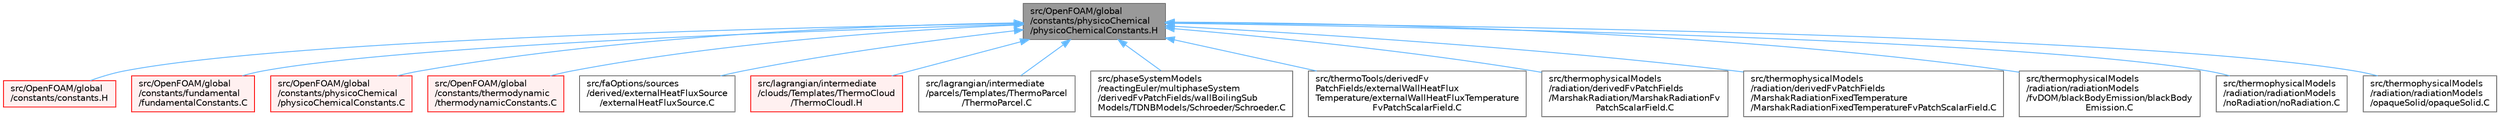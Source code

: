 digraph "src/OpenFOAM/global/constants/physicoChemical/physicoChemicalConstants.H"
{
 // LATEX_PDF_SIZE
  bgcolor="transparent";
  edge [fontname=Helvetica,fontsize=10,labelfontname=Helvetica,labelfontsize=10];
  node [fontname=Helvetica,fontsize=10,shape=box,height=0.2,width=0.4];
  Node1 [id="Node000001",label="src/OpenFOAM/global\l/constants/physicoChemical\l/physicoChemicalConstants.H",height=0.2,width=0.4,color="gray40", fillcolor="grey60", style="filled", fontcolor="black",tooltip=" "];
  Node1 -> Node2 [id="edge1_Node000001_Node000002",dir="back",color="steelblue1",style="solid",tooltip=" "];
  Node2 [id="Node000002",label="src/OpenFOAM/global\l/constants/constants.H",height=0.2,width=0.4,color="red", fillcolor="#FFF0F0", style="filled",URL="$constants_8H.html",tooltip=" "];
  Node1 -> Node71 [id="edge2_Node000001_Node000071",dir="back",color="steelblue1",style="solid",tooltip=" "];
  Node71 [id="Node000071",label="src/OpenFOAM/global\l/constants/fundamental\l/fundamentalConstants.C",height=0.2,width=0.4,color="red", fillcolor="#FFF0F0", style="filled",URL="$fundamentalConstants_8C.html",tooltip=" "];
  Node1 -> Node74 [id="edge3_Node000001_Node000074",dir="back",color="steelblue1",style="solid",tooltip=" "];
  Node74 [id="Node000074",label="src/OpenFOAM/global\l/constants/physicoChemical\l/physicoChemicalConstants.C",height=0.2,width=0.4,color="red", fillcolor="#FFF0F0", style="filled",URL="$physicoChemicalConstants_8C.html",tooltip=" "];
  Node1 -> Node75 [id="edge4_Node000001_Node000075",dir="back",color="steelblue1",style="solid",tooltip=" "];
  Node75 [id="Node000075",label="src/OpenFOAM/global\l/constants/thermodynamic\l/thermodynamicConstants.C",height=0.2,width=0.4,color="red", fillcolor="#FFF0F0", style="filled",URL="$thermodynamicConstants_8C.html",tooltip=" "];
  Node1 -> Node76 [id="edge5_Node000001_Node000076",dir="back",color="steelblue1",style="solid",tooltip=" "];
  Node76 [id="Node000076",label="src/faOptions/sources\l/derived/externalHeatFluxSource\l/externalHeatFluxSource.C",height=0.2,width=0.4,color="grey40", fillcolor="white", style="filled",URL="$externalHeatFluxSource_8C.html",tooltip=" "];
  Node1 -> Node77 [id="edge6_Node000001_Node000077",dir="back",color="steelblue1",style="solid",tooltip=" "];
  Node77 [id="Node000077",label="src/lagrangian/intermediate\l/clouds/Templates/ThermoCloud\l/ThermoCloudI.H",height=0.2,width=0.4,color="red", fillcolor="#FFF0F0", style="filled",URL="$ThermoCloudI_8H.html",tooltip=" "];
  Node1 -> Node101 [id="edge7_Node000001_Node000101",dir="back",color="steelblue1",style="solid",tooltip=" "];
  Node101 [id="Node000101",label="src/lagrangian/intermediate\l/parcels/Templates/ThermoParcel\l/ThermoParcel.C",height=0.2,width=0.4,color="grey40", fillcolor="white", style="filled",URL="$ThermoParcel_8C.html",tooltip=" "];
  Node1 -> Node102 [id="edge8_Node000001_Node000102",dir="back",color="steelblue1",style="solid",tooltip=" "];
  Node102 [id="Node000102",label="src/phaseSystemModels\l/reactingEuler/multiphaseSystem\l/derivedFvPatchFields/wallBoilingSub\lModels/TDNBModels/Schroeder/Schroeder.C",height=0.2,width=0.4,color="grey40", fillcolor="white", style="filled",URL="$Schroeder_8C.html",tooltip=" "];
  Node1 -> Node103 [id="edge9_Node000001_Node000103",dir="back",color="steelblue1",style="solid",tooltip=" "];
  Node103 [id="Node000103",label="src/thermoTools/derivedFv\lPatchFields/externalWallHeatFlux\lTemperature/externalWallHeatFluxTemperature\lFvPatchScalarField.C",height=0.2,width=0.4,color="grey40", fillcolor="white", style="filled",URL="$externalWallHeatFluxTemperatureFvPatchScalarField_8C.html",tooltip=" "];
  Node1 -> Node104 [id="edge10_Node000001_Node000104",dir="back",color="steelblue1",style="solid",tooltip=" "];
  Node104 [id="Node000104",label="src/thermophysicalModels\l/radiation/derivedFvPatchFields\l/MarshakRadiation/MarshakRadiationFv\lPatchScalarField.C",height=0.2,width=0.4,color="grey40", fillcolor="white", style="filled",URL="$MarshakRadiationFvPatchScalarField_8C.html",tooltip=" "];
  Node1 -> Node105 [id="edge11_Node000001_Node000105",dir="back",color="steelblue1",style="solid",tooltip=" "];
  Node105 [id="Node000105",label="src/thermophysicalModels\l/radiation/derivedFvPatchFields\l/MarshakRadiationFixedTemperature\l/MarshakRadiationFixedTemperatureFvPatchScalarField.C",height=0.2,width=0.4,color="grey40", fillcolor="white", style="filled",URL="$MarshakRadiationFixedTemperatureFvPatchScalarField_8C.html",tooltip=" "];
  Node1 -> Node106 [id="edge12_Node000001_Node000106",dir="back",color="steelblue1",style="solid",tooltip=" "];
  Node106 [id="Node000106",label="src/thermophysicalModels\l/radiation/radiationModels\l/fvDOM/blackBodyEmission/blackBody\lEmission.C",height=0.2,width=0.4,color="grey40", fillcolor="white", style="filled",URL="$blackBodyEmission_8C.html",tooltip=" "];
  Node1 -> Node107 [id="edge13_Node000001_Node000107",dir="back",color="steelblue1",style="solid",tooltip=" "];
  Node107 [id="Node000107",label="src/thermophysicalModels\l/radiation/radiationModels\l/noRadiation/noRadiation.C",height=0.2,width=0.4,color="grey40", fillcolor="white", style="filled",URL="$thermophysicalModels_2radiation_2radiationModels_2noRadiation_2noRadiation_8C.html",tooltip=" "];
  Node1 -> Node108 [id="edge14_Node000001_Node000108",dir="back",color="steelblue1",style="solid",tooltip=" "];
  Node108 [id="Node000108",label="src/thermophysicalModels\l/radiation/radiationModels\l/opaqueSolid/opaqueSolid.C",height=0.2,width=0.4,color="grey40", fillcolor="white", style="filled",URL="$opaqueSolid_8C.html",tooltip=" "];
}

